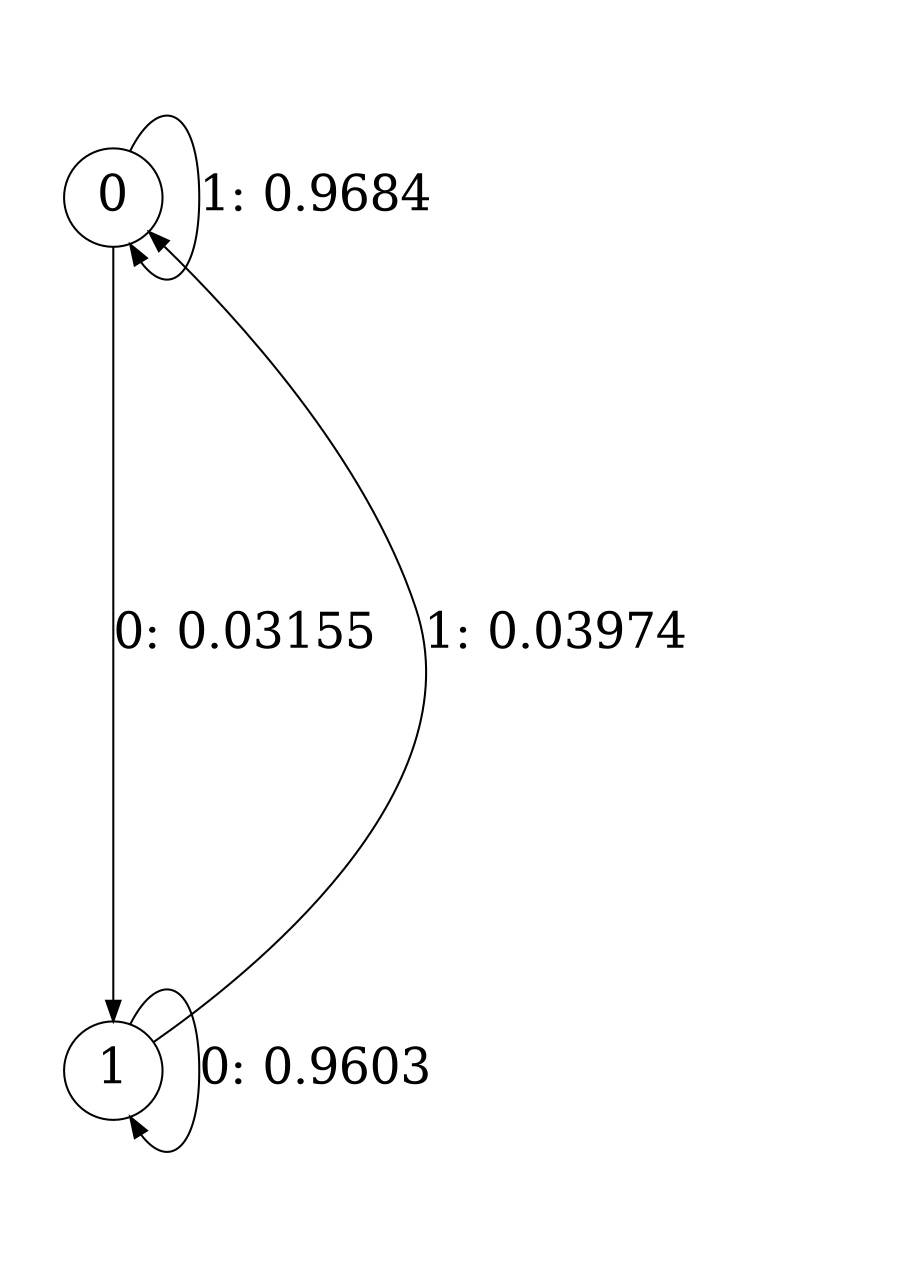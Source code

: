 digraph "ch4_both_grouped_ms_L7" {
size = "6,8.5";
ratio = "fill";
node [shape = circle];
node [fontsize = 24];
edge [fontsize = 24];
0 -> 1 [label = "0: 0.03155  "];
0 -> 0 [label = "1: 0.9684   "];
1 -> 1 [label = "0: 0.9603   "];
1 -> 0 [label = "1: 0.03974  "];
}